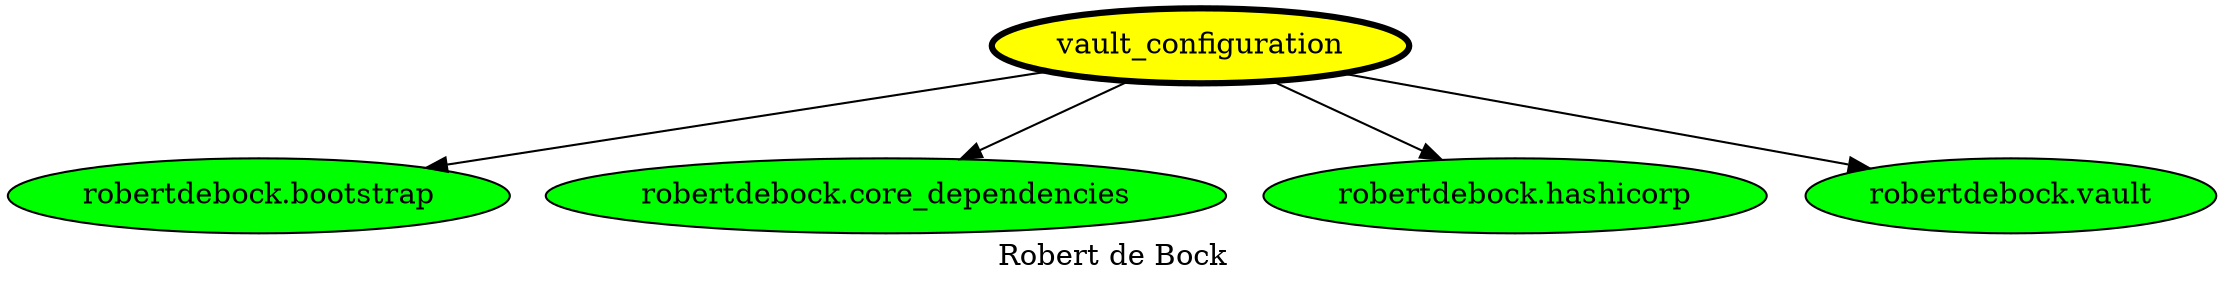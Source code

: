 digraph PhiloDilemma {
  label = "Robert de Bock" ;
  overlap=false
  {
    "vault_configuration" [fillcolor=yellow style=filled penwidth=3]
    "robertdebock.bootstrap" [fillcolor=green style=filled]
    "robertdebock.core_dependencies" [fillcolor=green style=filled]
    "robertdebock.hashicorp" [fillcolor=green style=filled]
    "robertdebock.vault" [fillcolor=green style=filled]
  }
  "vault_configuration" -> "robertdebock.bootstrap"
  "vault_configuration" -> "robertdebock.core_dependencies"
  "vault_configuration" -> "robertdebock.hashicorp"
  "vault_configuration" -> "robertdebock.vault"
}
